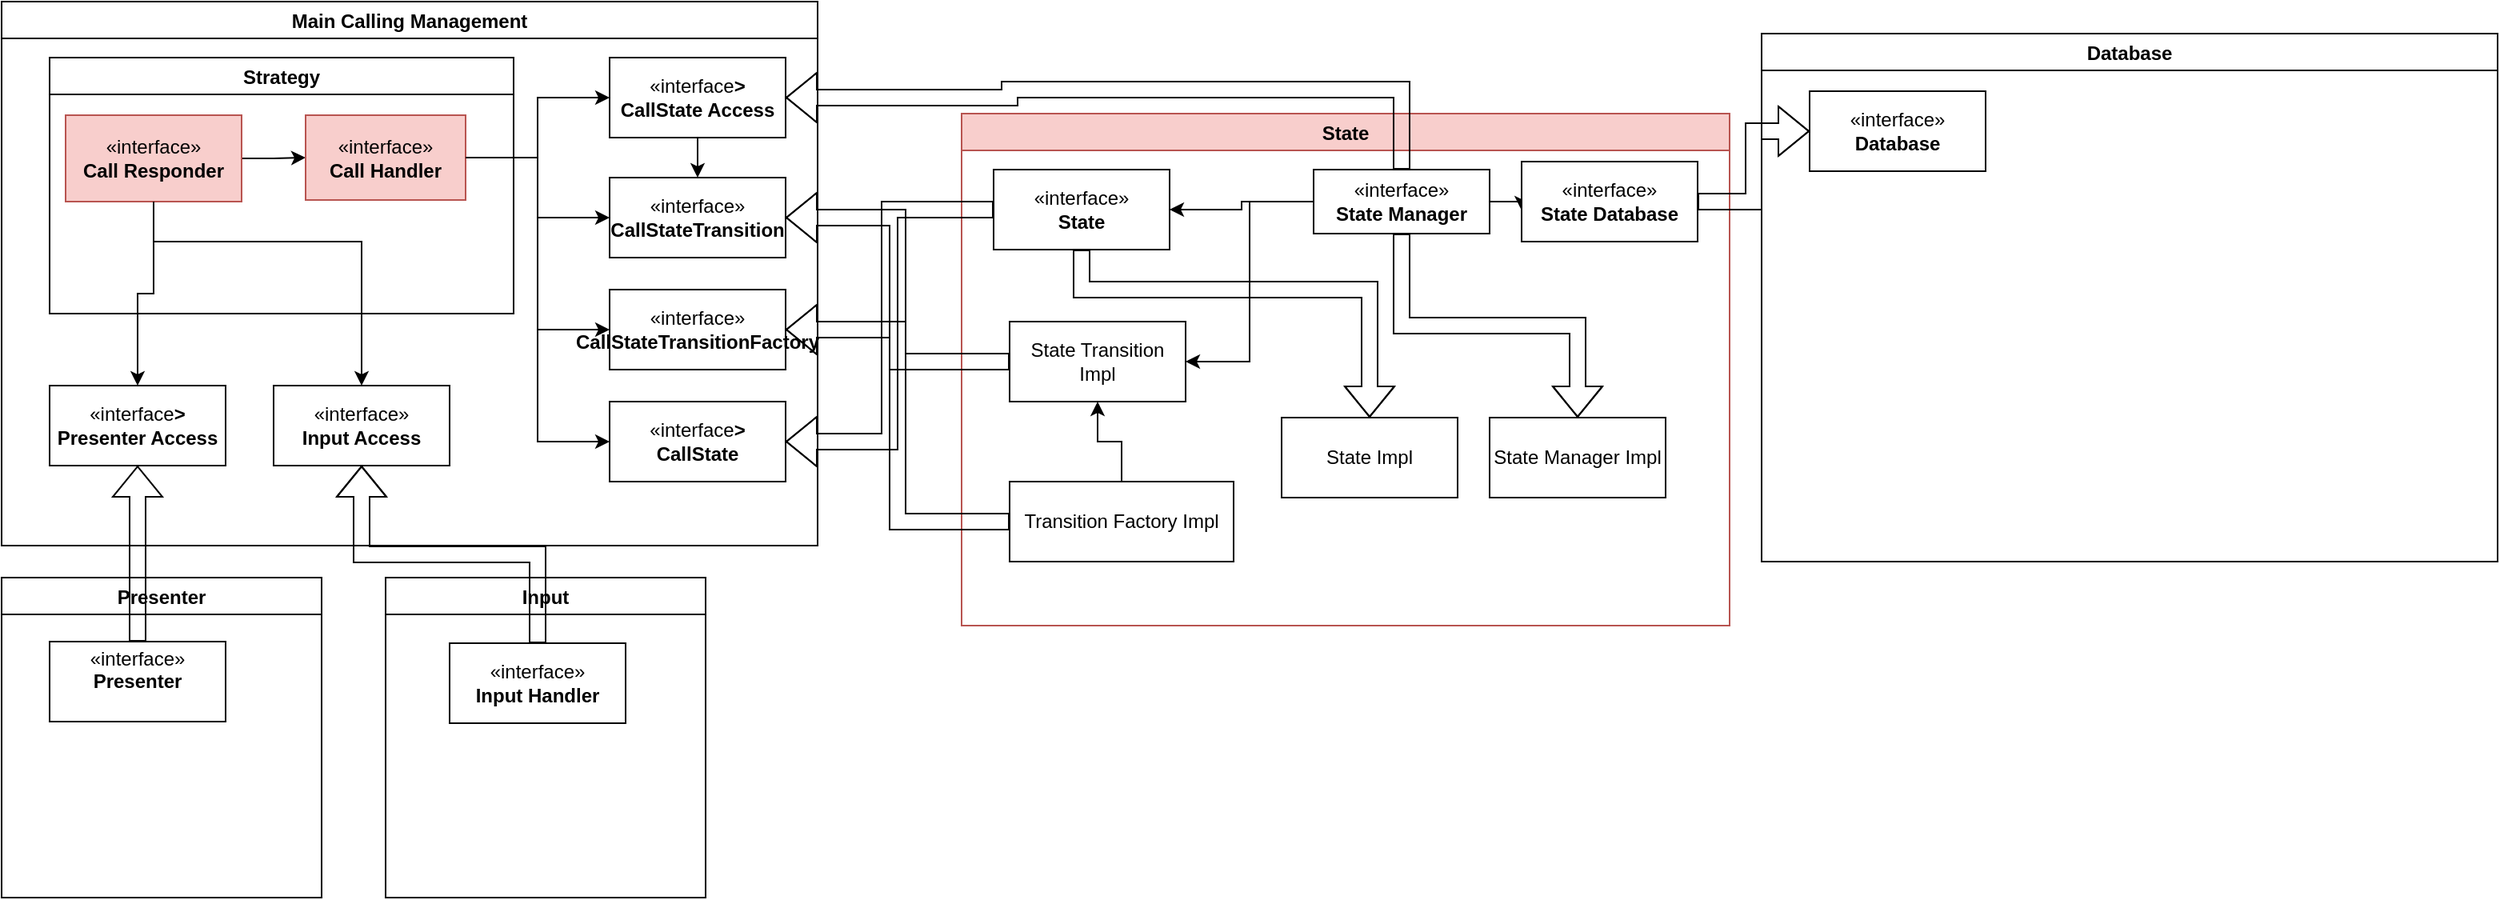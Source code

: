 <mxfile version="24.7.6">
  <diagram name="Page-1" id="tzbsYW9UCMJvGbDcSOl4">
    <mxGraphModel dx="1434" dy="746" grid="1" gridSize="10" guides="1" tooltips="1" connect="1" arrows="1" fold="1" page="1" pageScale="1" pageWidth="3300" pageHeight="4681" math="0" shadow="0">
      <root>
        <mxCell id="0" />
        <mxCell id="1" parent="0" />
        <mxCell id="_MBjRLvO4ldjzD8hgFdt-3" value="State" style="swimlane;fillColor=#f8cecc;strokeColor=#b85450;" parent="1" vertex="1">
          <mxGeometry x="630" y="70" width="480" height="320" as="geometry" />
        </mxCell>
        <mxCell id="_MBjRLvO4ldjzD8hgFdt-9" style="edgeStyle=orthogonalEdgeStyle;rounded=0;orthogonalLoop=1;jettySize=auto;html=1;entryX=0.5;entryY=0;entryDx=0;entryDy=0;shape=flexArrow;" parent="_MBjRLvO4ldjzD8hgFdt-3" source="_MBjRLvO4ldjzD8hgFdt-2" target="_MBjRLvO4ldjzD8hgFdt-8" edge="1">
          <mxGeometry relative="1" as="geometry" />
        </mxCell>
        <mxCell id="_MBjRLvO4ldjzD8hgFdt-13" style="edgeStyle=orthogonalEdgeStyle;rounded=0;orthogonalLoop=1;jettySize=auto;html=1;" parent="_MBjRLvO4ldjzD8hgFdt-3" source="_MBjRLvO4ldjzD8hgFdt-2" edge="1">
          <mxGeometry relative="1" as="geometry">
            <mxPoint x="350.059" y="60" as="targetPoint" />
          </mxGeometry>
        </mxCell>
        <mxCell id="pTKxA4EhyeNnc-9FHxFn-29" style="edgeStyle=orthogonalEdgeStyle;rounded=0;orthogonalLoop=1;jettySize=auto;html=1;entryX=1;entryY=0.5;entryDx=0;entryDy=0;" edge="1" parent="_MBjRLvO4ldjzD8hgFdt-3" source="_MBjRLvO4ldjzD8hgFdt-2" target="pTKxA4EhyeNnc-9FHxFn-17">
          <mxGeometry relative="1" as="geometry" />
        </mxCell>
        <mxCell id="_MBjRLvO4ldjzD8hgFdt-2" value="«interface»&lt;br&gt;&lt;div&gt;&lt;b&gt;State Manager&lt;br&gt;&lt;/b&gt;&lt;/div&gt;" style="html=1;whiteSpace=wrap;" parent="_MBjRLvO4ldjzD8hgFdt-3" vertex="1">
          <mxGeometry x="220" y="35" width="110" height="40" as="geometry" />
        </mxCell>
        <mxCell id="_MBjRLvO4ldjzD8hgFdt-8" value="State Manager Impl" style="html=1;whiteSpace=wrap;" parent="_MBjRLvO4ldjzD8hgFdt-3" vertex="1">
          <mxGeometry x="330" y="190" width="110" height="50" as="geometry" />
        </mxCell>
        <mxCell id="_MBjRLvO4ldjzD8hgFdt-18" value="State Impl" style="html=1;whiteSpace=wrap;" parent="_MBjRLvO4ldjzD8hgFdt-3" vertex="1">
          <mxGeometry x="200" y="190" width="110" height="50" as="geometry" />
        </mxCell>
        <mxCell id="a27PZKkFM3cRq0MSkT6U-8" value="&lt;div&gt;«interface»&lt;/div&gt;&lt;div&gt;&lt;b&gt;State Database&lt;/b&gt;&lt;br&gt;&lt;/div&gt;" style="html=1;whiteSpace=wrap;" parent="_MBjRLvO4ldjzD8hgFdt-3" vertex="1">
          <mxGeometry x="350" y="30" width="110" height="50" as="geometry" />
        </mxCell>
        <mxCell id="_MBjRLvO4ldjzD8hgFdt-17" value="&lt;div&gt;«interface»&lt;/div&gt;&lt;div&gt;&lt;b&gt;State&lt;/b&gt;&lt;br&gt;&lt;/div&gt;" style="html=1;whiteSpace=wrap;" parent="_MBjRLvO4ldjzD8hgFdt-3" vertex="1">
          <mxGeometry x="20" y="35" width="110" height="50" as="geometry" />
        </mxCell>
        <mxCell id="_MBjRLvO4ldjzD8hgFdt-26" style="edgeStyle=orthogonalEdgeStyle;rounded=0;orthogonalLoop=1;jettySize=auto;html=1;entryX=1;entryY=0.5;entryDx=0;entryDy=0;" parent="_MBjRLvO4ldjzD8hgFdt-3" source="_MBjRLvO4ldjzD8hgFdt-2" target="_MBjRLvO4ldjzD8hgFdt-17" edge="1">
          <mxGeometry relative="1" as="geometry" />
        </mxCell>
        <mxCell id="_MBjRLvO4ldjzD8hgFdt-19" style="edgeStyle=orthogonalEdgeStyle;rounded=0;orthogonalLoop=1;jettySize=auto;html=1;entryX=0.5;entryY=0;entryDx=0;entryDy=0;shape=flexArrow;" parent="_MBjRLvO4ldjzD8hgFdt-3" source="_MBjRLvO4ldjzD8hgFdt-17" target="_MBjRLvO4ldjzD8hgFdt-18" edge="1">
          <mxGeometry relative="1" as="geometry">
            <Array as="points">
              <mxPoint x="75" y="110" />
              <mxPoint x="255" y="110" />
            </Array>
          </mxGeometry>
        </mxCell>
        <mxCell id="pTKxA4EhyeNnc-9FHxFn-19" style="edgeStyle=orthogonalEdgeStyle;rounded=0;orthogonalLoop=1;jettySize=auto;html=1;entryX=0.5;entryY=1;entryDx=0;entryDy=0;" edge="1" parent="_MBjRLvO4ldjzD8hgFdt-3" source="pTKxA4EhyeNnc-9FHxFn-14" target="pTKxA4EhyeNnc-9FHxFn-17">
          <mxGeometry relative="1" as="geometry" />
        </mxCell>
        <mxCell id="pTKxA4EhyeNnc-9FHxFn-14" value="&lt;div&gt;Transition Factory Impl&lt;/div&gt;" style="html=1;whiteSpace=wrap;" vertex="1" parent="_MBjRLvO4ldjzD8hgFdt-3">
          <mxGeometry x="30" y="230" width="140" height="50" as="geometry" />
        </mxCell>
        <mxCell id="pTKxA4EhyeNnc-9FHxFn-17" value="State Transition Impl" style="html=1;whiteSpace=wrap;" vertex="1" parent="_MBjRLvO4ldjzD8hgFdt-3">
          <mxGeometry x="30" y="130" width="110" height="50" as="geometry" />
        </mxCell>
        <mxCell id="_MBjRLvO4ldjzD8hgFdt-14" value="Presenter" style="swimlane;" parent="1" vertex="1">
          <mxGeometry x="30" y="360" width="200" height="200" as="geometry" />
        </mxCell>
        <mxCell id="_MBjRLvO4ldjzD8hgFdt-30" value="&lt;div&gt;«interface»&lt;/div&gt;&lt;div&gt;&lt;b&gt;Presenter&lt;/b&gt;&lt;/div&gt;&lt;div&gt;&lt;b&gt;&lt;br&gt;&lt;/b&gt;&lt;/div&gt;" style="html=1;whiteSpace=wrap;" parent="_MBjRLvO4ldjzD8hgFdt-14" vertex="1">
          <mxGeometry x="30" y="40" width="110" height="50" as="geometry" />
        </mxCell>
        <mxCell id="_MBjRLvO4ldjzD8hgFdt-16" value="Input" style="swimlane;" parent="1" vertex="1">
          <mxGeometry x="270" y="360" width="200" height="200" as="geometry" />
        </mxCell>
        <mxCell id="_MBjRLvO4ldjzD8hgFdt-37" value="&lt;div&gt;«interface»&lt;/div&gt;&lt;div&gt;&lt;b&gt;Input Handler&lt;/b&gt;&lt;/div&gt;" style="html=1;whiteSpace=wrap;" parent="_MBjRLvO4ldjzD8hgFdt-16" vertex="1">
          <mxGeometry x="40" y="41" width="110" height="50" as="geometry" />
        </mxCell>
        <mxCell id="_MBjRLvO4ldjzD8hgFdt-20" value="Main Calling Management" style="swimlane;" parent="1" vertex="1">
          <mxGeometry x="30" width="510" height="340" as="geometry" />
        </mxCell>
        <mxCell id="pTKxA4EhyeNnc-9FHxFn-9" style="edgeStyle=orthogonalEdgeStyle;rounded=0;orthogonalLoop=1;jettySize=auto;html=1;entryX=0.5;entryY=0;entryDx=0;entryDy=0;" edge="1" parent="_MBjRLvO4ldjzD8hgFdt-20" source="_MBjRLvO4ldjzD8hgFdt-25" target="pTKxA4EhyeNnc-9FHxFn-1">
          <mxGeometry relative="1" as="geometry">
            <mxPoint x="435" y="130" as="targetPoint" />
          </mxGeometry>
        </mxCell>
        <mxCell id="_MBjRLvO4ldjzD8hgFdt-25" value="&lt;div&gt;«interface&lt;b&gt;&amp;gt;&lt;/b&gt;&lt;/div&gt;&lt;div&gt;&lt;b&gt;CallState Access&lt;br&gt;&lt;/b&gt;&lt;/div&gt;" style="html=1;whiteSpace=wrap;" parent="_MBjRLvO4ldjzD8hgFdt-20" vertex="1">
          <mxGeometry x="380" y="35" width="110" height="50" as="geometry" />
        </mxCell>
        <mxCell id="_MBjRLvO4ldjzD8hgFdt-29" value="&lt;div&gt;«interface&lt;b&gt;&amp;gt;&lt;/b&gt;&lt;/div&gt;&lt;div&gt;&lt;b&gt;Presenter Access&lt;br&gt;&lt;/b&gt;&lt;/div&gt;" style="html=1;whiteSpace=wrap;" parent="_MBjRLvO4ldjzD8hgFdt-20" vertex="1">
          <mxGeometry x="30" y="240" width="110" height="50" as="geometry" />
        </mxCell>
        <mxCell id="_MBjRLvO4ldjzD8hgFdt-33" value="«interface»&lt;br&gt;&lt;b&gt;Input Access&lt;/b&gt;" style="html=1;whiteSpace=wrap;" parent="_MBjRLvO4ldjzD8hgFdt-20" vertex="1">
          <mxGeometry x="170" y="240" width="110" height="50" as="geometry" />
        </mxCell>
        <mxCell id="a27PZKkFM3cRq0MSkT6U-6" style="edgeStyle=orthogonalEdgeStyle;rounded=0;orthogonalLoop=1;jettySize=auto;html=1;entryX=0;entryY=0.5;entryDx=0;entryDy=0;" parent="_MBjRLvO4ldjzD8hgFdt-20" source="a27PZKkFM3cRq0MSkT6U-1" target="_MBjRLvO4ldjzD8hgFdt-25" edge="1">
          <mxGeometry relative="1" as="geometry" />
        </mxCell>
        <mxCell id="a27PZKkFM3cRq0MSkT6U-13" value="Strategy" style="swimlane;" parent="_MBjRLvO4ldjzD8hgFdt-20" vertex="1">
          <mxGeometry x="30" y="35" width="290" height="160" as="geometry" />
        </mxCell>
        <mxCell id="pTKxA4EhyeNnc-9FHxFn-22" style="edgeStyle=orthogonalEdgeStyle;rounded=0;orthogonalLoop=1;jettySize=auto;html=1;entryX=0;entryY=0.5;entryDx=0;entryDy=0;" edge="1" parent="a27PZKkFM3cRq0MSkT6U-13" source="a27PZKkFM3cRq0MSkT6U-2" target="a27PZKkFM3cRq0MSkT6U-1">
          <mxGeometry relative="1" as="geometry" />
        </mxCell>
        <mxCell id="a27PZKkFM3cRq0MSkT6U-2" value="&lt;div&gt;«interface»&lt;/div&gt;&lt;div&gt;&lt;b&gt;Call Responder&lt;/b&gt;&lt;br&gt;&lt;/div&gt;" style="html=1;whiteSpace=wrap;fillColor=#f8cecc;strokeColor=#b85450;" parent="a27PZKkFM3cRq0MSkT6U-13" vertex="1">
          <mxGeometry x="10" y="36" width="110" height="54" as="geometry" />
        </mxCell>
        <mxCell id="a27PZKkFM3cRq0MSkT6U-1" value="«interface»&lt;br&gt;&lt;b&gt;Call Handler&lt;br&gt;&lt;/b&gt;" style="html=1;whiteSpace=wrap;fillColor=#f8cecc;strokeColor=#b85450;" parent="a27PZKkFM3cRq0MSkT6U-13" vertex="1">
          <mxGeometry x="160" y="36" width="100" height="53" as="geometry" />
        </mxCell>
        <mxCell id="pTKxA4EhyeNnc-9FHxFn-1" value="«interface»&lt;br&gt;&lt;b&gt;CallStateTransition&lt;/b&gt;" style="html=1;whiteSpace=wrap;" vertex="1" parent="_MBjRLvO4ldjzD8hgFdt-20">
          <mxGeometry x="380" y="110" width="110" height="50" as="geometry" />
        </mxCell>
        <mxCell id="pTKxA4EhyeNnc-9FHxFn-10" value="&lt;div&gt;«interface»&lt;/div&gt;&lt;div&gt;&lt;b&gt;CallStateTransitionFactory&lt;/b&gt;&lt;br&gt;&lt;/div&gt;" style="html=1;whiteSpace=wrap;" vertex="1" parent="_MBjRLvO4ldjzD8hgFdt-20">
          <mxGeometry x="380" y="180" width="110" height="50" as="geometry" />
        </mxCell>
        <mxCell id="pTKxA4EhyeNnc-9FHxFn-12" style="edgeStyle=orthogonalEdgeStyle;rounded=0;orthogonalLoop=1;jettySize=auto;html=1;entryX=0;entryY=0.5;entryDx=0;entryDy=0;" edge="1" parent="_MBjRLvO4ldjzD8hgFdt-20" source="a27PZKkFM3cRq0MSkT6U-1" target="pTKxA4EhyeNnc-9FHxFn-10">
          <mxGeometry relative="1" as="geometry">
            <mxPoint x="330" y="250" as="targetPoint" />
          </mxGeometry>
        </mxCell>
        <mxCell id="pTKxA4EhyeNnc-9FHxFn-20" style="edgeStyle=orthogonalEdgeStyle;rounded=0;orthogonalLoop=1;jettySize=auto;html=1;entryX=0.5;entryY=0;entryDx=0;entryDy=0;" edge="1" parent="_MBjRLvO4ldjzD8hgFdt-20" source="a27PZKkFM3cRq0MSkT6U-2" target="_MBjRLvO4ldjzD8hgFdt-29">
          <mxGeometry relative="1" as="geometry" />
        </mxCell>
        <mxCell id="pTKxA4EhyeNnc-9FHxFn-21" style="edgeStyle=orthogonalEdgeStyle;rounded=0;orthogonalLoop=1;jettySize=auto;html=1;entryX=0.5;entryY=0;entryDx=0;entryDy=0;" edge="1" parent="_MBjRLvO4ldjzD8hgFdt-20" source="a27PZKkFM3cRq0MSkT6U-2" target="_MBjRLvO4ldjzD8hgFdt-33">
          <mxGeometry relative="1" as="geometry">
            <Array as="points">
              <mxPoint x="95" y="150" />
              <mxPoint x="225" y="150" />
            </Array>
          </mxGeometry>
        </mxCell>
        <mxCell id="pTKxA4EhyeNnc-9FHxFn-23" style="edgeStyle=orthogonalEdgeStyle;rounded=0;orthogonalLoop=1;jettySize=auto;html=1;" edge="1" parent="_MBjRLvO4ldjzD8hgFdt-20" source="a27PZKkFM3cRq0MSkT6U-1" target="pTKxA4EhyeNnc-9FHxFn-1">
          <mxGeometry relative="1" as="geometry" />
        </mxCell>
        <mxCell id="pTKxA4EhyeNnc-9FHxFn-30" value="&lt;div&gt;«interface&lt;b&gt;&amp;gt;&lt;/b&gt;&lt;/div&gt;&lt;div&gt;&lt;b&gt;CallState&lt;br&gt;&lt;/b&gt;&lt;/div&gt;" style="html=1;whiteSpace=wrap;" vertex="1" parent="_MBjRLvO4ldjzD8hgFdt-20">
          <mxGeometry x="380" y="250" width="110" height="50" as="geometry" />
        </mxCell>
        <mxCell id="pTKxA4EhyeNnc-9FHxFn-31" style="edgeStyle=orthogonalEdgeStyle;rounded=0;orthogonalLoop=1;jettySize=auto;html=1;entryX=0;entryY=0.5;entryDx=0;entryDy=0;" edge="1" parent="_MBjRLvO4ldjzD8hgFdt-20" source="a27PZKkFM3cRq0MSkT6U-1" target="pTKxA4EhyeNnc-9FHxFn-30">
          <mxGeometry relative="1" as="geometry" />
        </mxCell>
        <mxCell id="a27PZKkFM3cRq0MSkT6U-7" value="Database" style="swimlane;" parent="1" vertex="1">
          <mxGeometry x="1130" y="20" width="460" height="330" as="geometry" />
        </mxCell>
        <mxCell id="a27PZKkFM3cRq0MSkT6U-10" value="&lt;div&gt;«interface»&lt;/div&gt;&lt;div&gt;&lt;b&gt;Database&lt;/b&gt;&lt;br&gt;&lt;/div&gt;" style="html=1;whiteSpace=wrap;" parent="a27PZKkFM3cRq0MSkT6U-7" vertex="1">
          <mxGeometry x="30" y="36" width="110" height="50" as="geometry" />
        </mxCell>
        <mxCell id="a27PZKkFM3cRq0MSkT6U-11" style="edgeStyle=orthogonalEdgeStyle;rounded=0;orthogonalLoop=1;jettySize=auto;html=1;entryX=0;entryY=0.5;entryDx=0;entryDy=0;shape=flexArrow;" parent="1" source="a27PZKkFM3cRq0MSkT6U-8" target="a27PZKkFM3cRq0MSkT6U-10" edge="1">
          <mxGeometry relative="1" as="geometry" />
        </mxCell>
        <mxCell id="pTKxA4EhyeNnc-9FHxFn-7" style="edgeStyle=orthogonalEdgeStyle;rounded=0;orthogonalLoop=1;jettySize=auto;html=1;entryX=0.5;entryY=1;entryDx=0;entryDy=0;shape=flexArrow;" edge="1" parent="1" source="_MBjRLvO4ldjzD8hgFdt-30" target="_MBjRLvO4ldjzD8hgFdt-29">
          <mxGeometry relative="1" as="geometry" />
        </mxCell>
        <mxCell id="pTKxA4EhyeNnc-9FHxFn-13" style="edgeStyle=orthogonalEdgeStyle;rounded=0;orthogonalLoop=1;jettySize=auto;html=1;entryX=1;entryY=0.5;entryDx=0;entryDy=0;shape=flexArrow;" edge="1" parent="1" source="_MBjRLvO4ldjzD8hgFdt-2" target="_MBjRLvO4ldjzD8hgFdt-25">
          <mxGeometry relative="1" as="geometry">
            <Array as="points">
              <mxPoint x="660" y="55" />
              <mxPoint x="660" y="60" />
            </Array>
          </mxGeometry>
        </mxCell>
        <mxCell id="pTKxA4EhyeNnc-9FHxFn-16" style="edgeStyle=orthogonalEdgeStyle;rounded=0;orthogonalLoop=1;jettySize=auto;html=1;entryX=1;entryY=0.5;entryDx=0;entryDy=0;shape=flexArrow;" edge="1" parent="1" source="pTKxA4EhyeNnc-9FHxFn-14" target="pTKxA4EhyeNnc-9FHxFn-10">
          <mxGeometry relative="1" as="geometry" />
        </mxCell>
        <mxCell id="pTKxA4EhyeNnc-9FHxFn-18" style="edgeStyle=orthogonalEdgeStyle;rounded=0;orthogonalLoop=1;jettySize=auto;html=1;entryX=1;entryY=0.5;entryDx=0;entryDy=0;shape=flexArrow;" edge="1" parent="1" source="pTKxA4EhyeNnc-9FHxFn-17" target="pTKxA4EhyeNnc-9FHxFn-1">
          <mxGeometry relative="1" as="geometry" />
        </mxCell>
        <mxCell id="pTKxA4EhyeNnc-9FHxFn-27" style="edgeStyle=orthogonalEdgeStyle;rounded=0;orthogonalLoop=1;jettySize=auto;html=1;entryX=0.5;entryY=1;entryDx=0;entryDy=0;shape=flexArrow;" edge="1" parent="1" source="_MBjRLvO4ldjzD8hgFdt-37" target="_MBjRLvO4ldjzD8hgFdt-33">
          <mxGeometry relative="1" as="geometry" />
        </mxCell>
        <mxCell id="pTKxA4EhyeNnc-9FHxFn-33" style="edgeStyle=orthogonalEdgeStyle;rounded=0;orthogonalLoop=1;jettySize=auto;html=1;entryX=1;entryY=0.5;entryDx=0;entryDy=0;shape=flexArrow;" edge="1" parent="1" source="_MBjRLvO4ldjzD8hgFdt-17" target="pTKxA4EhyeNnc-9FHxFn-30">
          <mxGeometry relative="1" as="geometry" />
        </mxCell>
      </root>
    </mxGraphModel>
  </diagram>
</mxfile>
